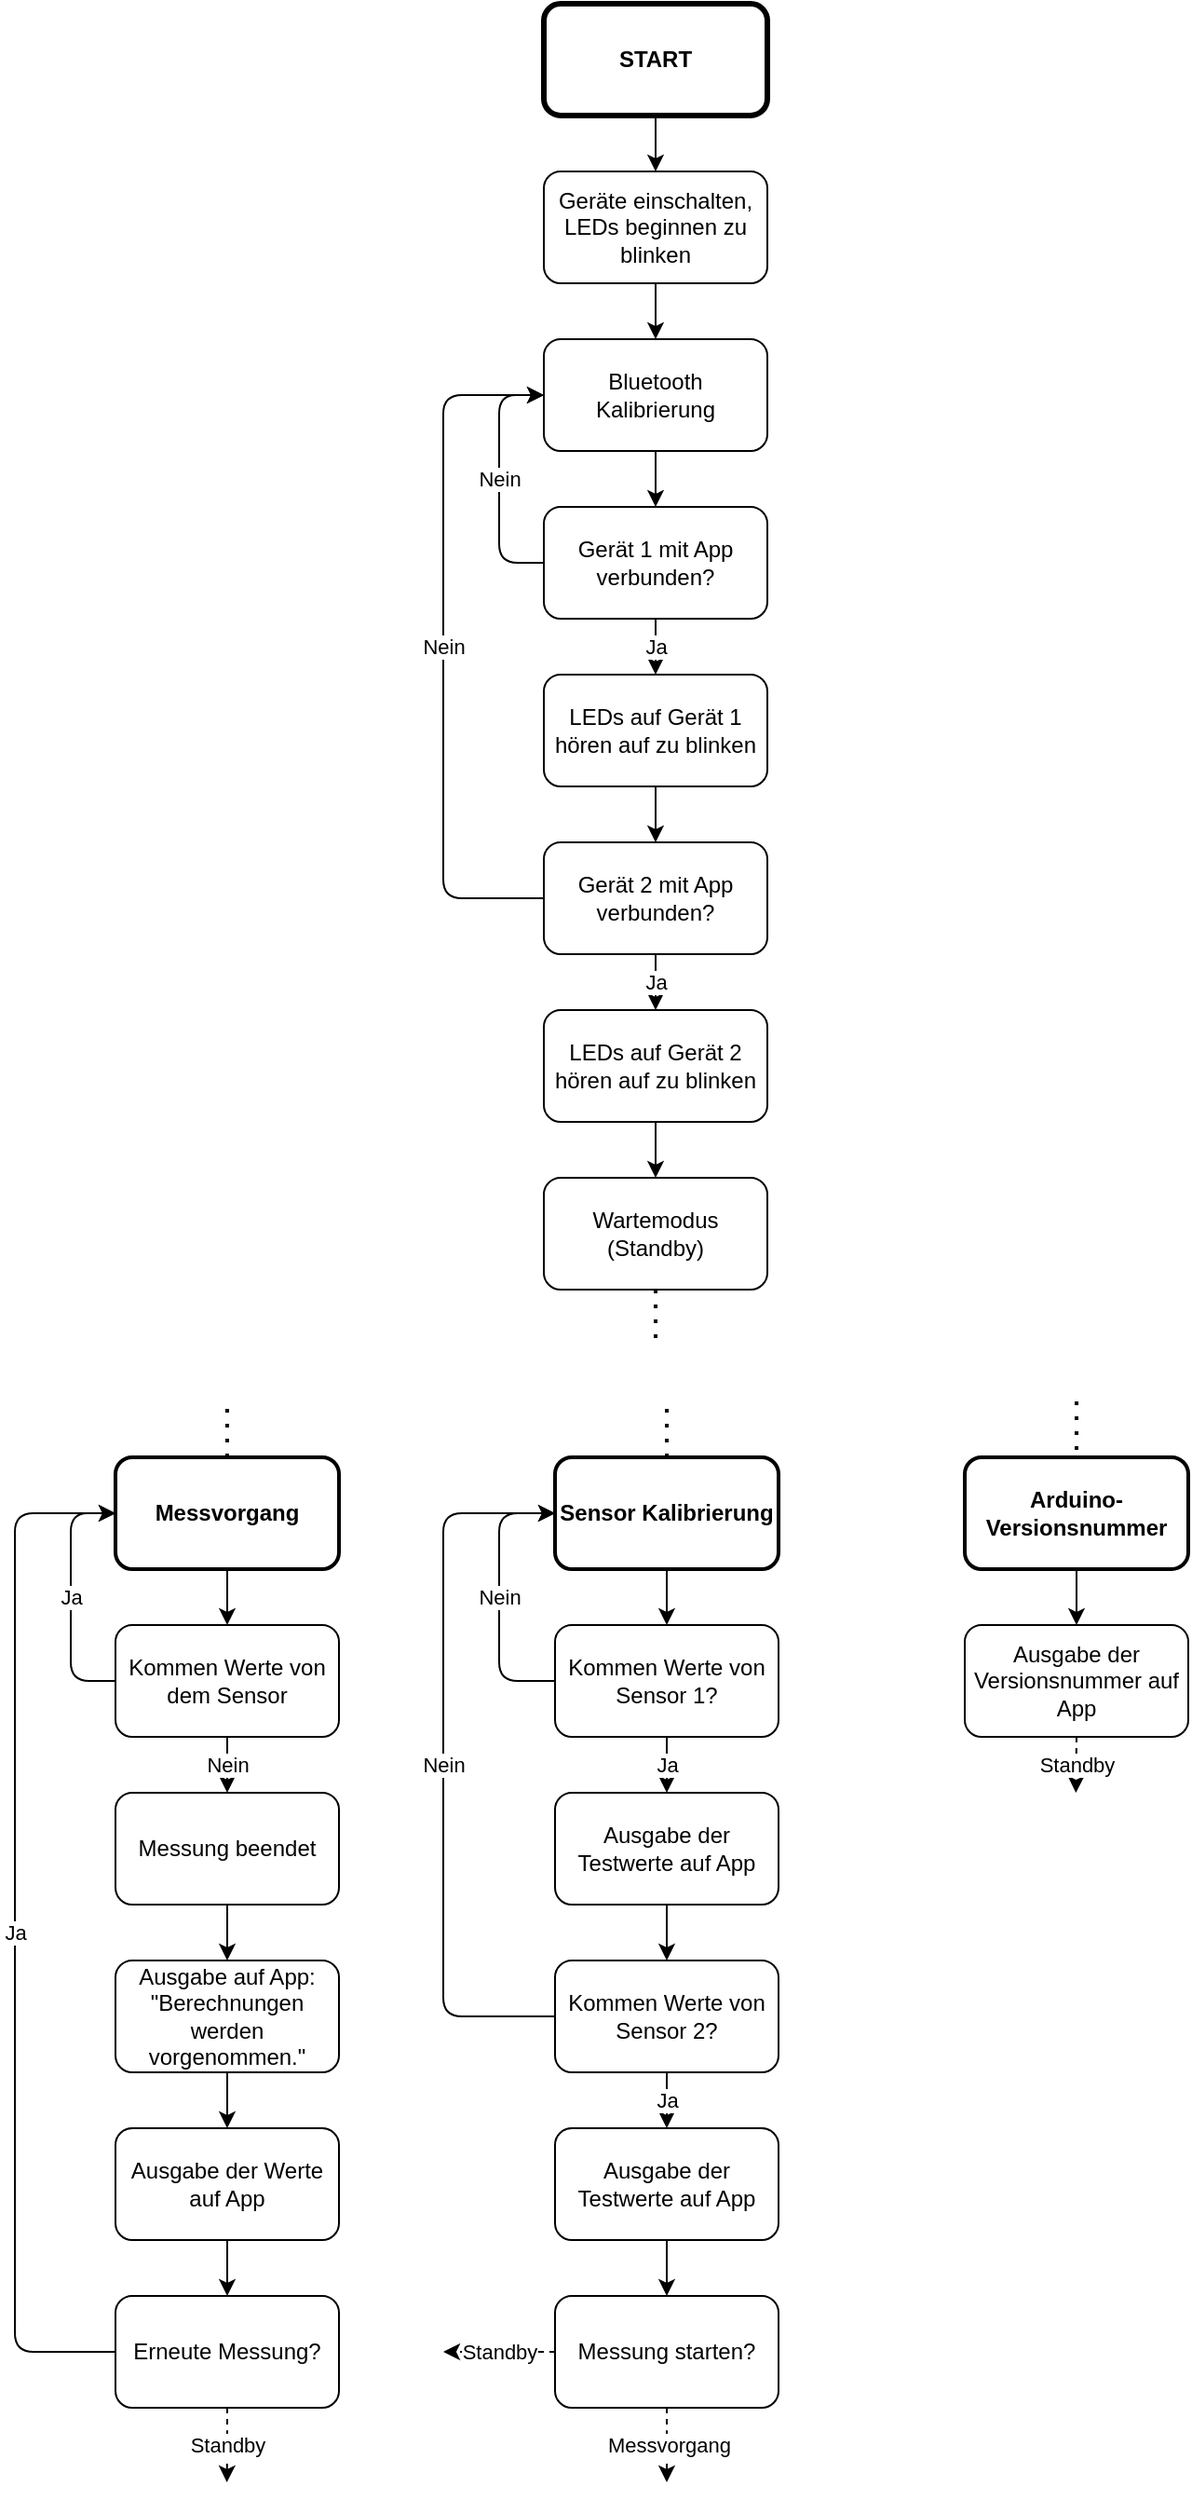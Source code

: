 <mxfile version="14.1.2" type="github">
  <diagram id="u70vDHpy1bNDIQnU0l4g" name="Page-1">
    <mxGraphModel dx="1157" dy="658" grid="1" gridSize="10" guides="1" tooltips="1" connect="1" arrows="1" fold="1" page="1" pageScale="1" pageWidth="827" pageHeight="1169" math="0" shadow="0">
      <root>
        <mxCell id="0" />
        <mxCell id="1" parent="0" />
        <mxCell id="IpWgFy5anoYlp_P7QClt-3" style="edgeStyle=orthogonalEdgeStyle;rounded=0;orthogonalLoop=1;jettySize=auto;html=1;exitX=0.5;exitY=1;exitDx=0;exitDy=0;entryX=0.5;entryY=0;entryDx=0;entryDy=0;" edge="1" parent="1" source="IpWgFy5anoYlp_P7QClt-1" target="IpWgFy5anoYlp_P7QClt-2">
          <mxGeometry relative="1" as="geometry" />
        </mxCell>
        <mxCell id="IpWgFy5anoYlp_P7QClt-1" value="START" style="rounded=1;whiteSpace=wrap;html=1;fontStyle=1;strokeWidth=3;" vertex="1" parent="1">
          <mxGeometry x="344" y="80" width="120" height="60" as="geometry" />
        </mxCell>
        <mxCell id="IpWgFy5anoYlp_P7QClt-6" style="edgeStyle=orthogonalEdgeStyle;rounded=0;orthogonalLoop=1;jettySize=auto;html=1;exitX=0.5;exitY=1;exitDx=0;exitDy=0;entryX=0.5;entryY=0;entryDx=0;entryDy=0;" edge="1" parent="1" source="IpWgFy5anoYlp_P7QClt-2">
          <mxGeometry relative="1" as="geometry">
            <mxPoint x="404" y="260" as="targetPoint" />
          </mxGeometry>
        </mxCell>
        <mxCell id="IpWgFy5anoYlp_P7QClt-2" value="Geräte einschalten, LEDs beginnen zu blinken" style="rounded=1;whiteSpace=wrap;html=1;" vertex="1" parent="1">
          <mxGeometry x="344" y="170" width="120" height="60" as="geometry" />
        </mxCell>
        <mxCell id="IpWgFy5anoYlp_P7QClt-28" value="Nein" style="edgeStyle=orthogonalEdgeStyle;rounded=1;orthogonalLoop=1;jettySize=auto;html=1;exitX=0;exitY=0.5;exitDx=0;exitDy=0;entryX=0;entryY=0.5;entryDx=0;entryDy=0;" edge="1" parent="1" source="IpWgFy5anoYlp_P7QClt-8" target="IpWgFy5anoYlp_P7QClt-9">
          <mxGeometry relative="1" as="geometry">
            <Array as="points">
              <mxPoint x="320" y="380" />
              <mxPoint x="320" y="290" />
            </Array>
          </mxGeometry>
        </mxCell>
        <mxCell id="IpWgFy5anoYlp_P7QClt-67" value="Ja" style="edgeStyle=orthogonalEdgeStyle;rounded=1;orthogonalLoop=1;jettySize=auto;html=1;exitX=0.5;exitY=1;exitDx=0;exitDy=0;entryX=0.5;entryY=0;entryDx=0;entryDy=0;" edge="1" parent="1" source="IpWgFy5anoYlp_P7QClt-8" target="IpWgFy5anoYlp_P7QClt-66">
          <mxGeometry relative="1" as="geometry" />
        </mxCell>
        <mxCell id="IpWgFy5anoYlp_P7QClt-8" value="Gerät 1 mit App verbunden?" style="rounded=1;whiteSpace=wrap;html=1;" vertex="1" parent="1">
          <mxGeometry x="344" y="350" width="120" height="60" as="geometry" />
        </mxCell>
        <mxCell id="IpWgFy5anoYlp_P7QClt-10" style="edgeStyle=orthogonalEdgeStyle;rounded=0;orthogonalLoop=1;jettySize=auto;html=1;exitX=0.5;exitY=1;exitDx=0;exitDy=0;entryX=0.5;entryY=0;entryDx=0;entryDy=0;" edge="1" parent="1" source="IpWgFy5anoYlp_P7QClt-9" target="IpWgFy5anoYlp_P7QClt-8">
          <mxGeometry relative="1" as="geometry" />
        </mxCell>
        <mxCell id="IpWgFy5anoYlp_P7QClt-9" value="Bluetooth Kalibrierung" style="rounded=1;whiteSpace=wrap;html=1;" vertex="1" parent="1">
          <mxGeometry x="344" y="260" width="120" height="60" as="geometry" />
        </mxCell>
        <mxCell id="IpWgFy5anoYlp_P7QClt-71" value="Ja" style="edgeStyle=orthogonalEdgeStyle;rounded=1;orthogonalLoop=1;jettySize=auto;html=1;exitX=0.5;exitY=1;exitDx=0;exitDy=0;entryX=0.5;entryY=0;entryDx=0;entryDy=0;" edge="1" parent="1" source="IpWgFy5anoYlp_P7QClt-11" target="IpWgFy5anoYlp_P7QClt-69">
          <mxGeometry relative="1" as="geometry" />
        </mxCell>
        <mxCell id="IpWgFy5anoYlp_P7QClt-74" value="Nein" style="edgeStyle=orthogonalEdgeStyle;rounded=1;orthogonalLoop=1;jettySize=auto;html=1;exitX=0;exitY=0.5;exitDx=0;exitDy=0;entryX=0;entryY=0.5;entryDx=0;entryDy=0;" edge="1" parent="1" source="IpWgFy5anoYlp_P7QClt-11" target="IpWgFy5anoYlp_P7QClt-9">
          <mxGeometry relative="1" as="geometry">
            <Array as="points">
              <mxPoint x="290" y="560" />
              <mxPoint x="290" y="290" />
            </Array>
          </mxGeometry>
        </mxCell>
        <mxCell id="IpWgFy5anoYlp_P7QClt-11" value="Gerät 2 mit App verbunden?" style="rounded=1;whiteSpace=wrap;html=1;" vertex="1" parent="1">
          <mxGeometry x="344" y="530" width="120" height="60" as="geometry" />
        </mxCell>
        <mxCell id="IpWgFy5anoYlp_P7QClt-36" value="Wartemodus (Standby)" style="rounded=1;whiteSpace=wrap;html=1;strokeWidth=1;gradientColor=none;" vertex="1" parent="1">
          <mxGeometry x="344" y="710" width="120" height="60" as="geometry" />
        </mxCell>
        <mxCell id="IpWgFy5anoYlp_P7QClt-76" style="edgeStyle=orthogonalEdgeStyle;rounded=1;orthogonalLoop=1;jettySize=auto;html=1;exitX=0.5;exitY=1;exitDx=0;exitDy=0;entryX=0.5;entryY=0;entryDx=0;entryDy=0;" edge="1" parent="1" source="IpWgFy5anoYlp_P7QClt-55" target="IpWgFy5anoYlp_P7QClt-75">
          <mxGeometry relative="1" as="geometry" />
        </mxCell>
        <mxCell id="IpWgFy5anoYlp_P7QClt-55" value="&lt;b&gt;Messvorgang&lt;/b&gt;" style="rounded=1;whiteSpace=wrap;html=1;strokeWidth=2;gradientColor=none;" vertex="1" parent="1">
          <mxGeometry x="114" y="860" width="120" height="60" as="geometry" />
        </mxCell>
        <mxCell id="IpWgFy5anoYlp_P7QClt-65" value="" style="endArrow=none;dashed=1;html=1;dashPattern=1 3;strokeWidth=2;exitX=0.5;exitY=1;exitDx=0;exitDy=0;" edge="1" parent="1" source="IpWgFy5anoYlp_P7QClt-36">
          <mxGeometry width="50" height="50" relative="1" as="geometry">
            <mxPoint x="650" y="530" as="sourcePoint" />
            <mxPoint x="404" y="800" as="targetPoint" />
          </mxGeometry>
        </mxCell>
        <mxCell id="IpWgFy5anoYlp_P7QClt-68" style="edgeStyle=orthogonalEdgeStyle;rounded=1;orthogonalLoop=1;jettySize=auto;html=1;exitX=0.5;exitY=1;exitDx=0;exitDy=0;entryX=0.5;entryY=0;entryDx=0;entryDy=0;" edge="1" parent="1" source="IpWgFy5anoYlp_P7QClt-66" target="IpWgFy5anoYlp_P7QClt-11">
          <mxGeometry relative="1" as="geometry" />
        </mxCell>
        <mxCell id="IpWgFy5anoYlp_P7QClt-66" value="LEDs auf Gerät 1 hören auf zu blinken" style="rounded=1;whiteSpace=wrap;html=1;strokeWidth=1;gradientColor=none;" vertex="1" parent="1">
          <mxGeometry x="344" y="440" width="120" height="60" as="geometry" />
        </mxCell>
        <mxCell id="IpWgFy5anoYlp_P7QClt-70" style="edgeStyle=orthogonalEdgeStyle;rounded=1;orthogonalLoop=1;jettySize=auto;html=1;exitX=0.5;exitY=1;exitDx=0;exitDy=0;entryX=0.5;entryY=0;entryDx=0;entryDy=0;" edge="1" parent="1" source="IpWgFy5anoYlp_P7QClt-69" target="IpWgFy5anoYlp_P7QClt-36">
          <mxGeometry relative="1" as="geometry">
            <mxPoint x="404" y="710" as="targetPoint" />
          </mxGeometry>
        </mxCell>
        <mxCell id="IpWgFy5anoYlp_P7QClt-69" value="LEDs auf Gerät 2 hören auf zu blinken" style="rounded=1;whiteSpace=wrap;html=1;strokeWidth=1;gradientColor=none;" vertex="1" parent="1">
          <mxGeometry x="344" y="620" width="120" height="60" as="geometry" />
        </mxCell>
        <mxCell id="IpWgFy5anoYlp_P7QClt-77" value="Ja" style="edgeStyle=orthogonalEdgeStyle;rounded=1;orthogonalLoop=1;jettySize=auto;html=1;exitX=0;exitY=0.5;exitDx=0;exitDy=0;entryX=0;entryY=0.5;entryDx=0;entryDy=0;" edge="1" parent="1" source="IpWgFy5anoYlp_P7QClt-75" target="IpWgFy5anoYlp_P7QClt-55">
          <mxGeometry relative="1" as="geometry">
            <Array as="points">
              <mxPoint x="90" y="980" />
              <mxPoint x="90" y="890" />
            </Array>
          </mxGeometry>
        </mxCell>
        <mxCell id="IpWgFy5anoYlp_P7QClt-79" value="Nein" style="edgeStyle=orthogonalEdgeStyle;rounded=1;orthogonalLoop=1;jettySize=auto;html=1;exitX=0.5;exitY=1;exitDx=0;exitDy=0;entryX=0.5;entryY=0;entryDx=0;entryDy=0;" edge="1" parent="1" source="IpWgFy5anoYlp_P7QClt-75" target="IpWgFy5anoYlp_P7QClt-78">
          <mxGeometry relative="1" as="geometry" />
        </mxCell>
        <mxCell id="IpWgFy5anoYlp_P7QClt-75" value="Kommen Werte von dem Sensor" style="rounded=1;whiteSpace=wrap;html=1;strokeWidth=1;gradientColor=none;" vertex="1" parent="1">
          <mxGeometry x="114" y="950" width="120" height="60" as="geometry" />
        </mxCell>
        <mxCell id="IpWgFy5anoYlp_P7QClt-81" style="edgeStyle=orthogonalEdgeStyle;rounded=1;orthogonalLoop=1;jettySize=auto;html=1;exitX=0.5;exitY=1;exitDx=0;exitDy=0;" edge="1" parent="1" source="IpWgFy5anoYlp_P7QClt-78" target="IpWgFy5anoYlp_P7QClt-80">
          <mxGeometry relative="1" as="geometry" />
        </mxCell>
        <mxCell id="IpWgFy5anoYlp_P7QClt-78" value="Messung beendet" style="rounded=1;whiteSpace=wrap;html=1;strokeWidth=1;gradientColor=none;" vertex="1" parent="1">
          <mxGeometry x="114" y="1040" width="120" height="60" as="geometry" />
        </mxCell>
        <mxCell id="IpWgFy5anoYlp_P7QClt-83" style="edgeStyle=orthogonalEdgeStyle;rounded=1;orthogonalLoop=1;jettySize=auto;html=1;exitX=0.5;exitY=1;exitDx=0;exitDy=0;entryX=0.5;entryY=0;entryDx=0;entryDy=0;" edge="1" parent="1" source="IpWgFy5anoYlp_P7QClt-80" target="IpWgFy5anoYlp_P7QClt-82">
          <mxGeometry relative="1" as="geometry" />
        </mxCell>
        <mxCell id="IpWgFy5anoYlp_P7QClt-80" value="Ausgabe auf App: &quot;Berechnungen werden vorgenommen.&quot;" style="rounded=1;whiteSpace=wrap;html=1;strokeWidth=1;gradientColor=none;" vertex="1" parent="1">
          <mxGeometry x="114" y="1130" width="120" height="60" as="geometry" />
        </mxCell>
        <mxCell id="IpWgFy5anoYlp_P7QClt-89" style="edgeStyle=orthogonalEdgeStyle;rounded=1;orthogonalLoop=1;jettySize=auto;html=1;exitX=0.5;exitY=1;exitDx=0;exitDy=0;entryX=0.5;entryY=0;entryDx=0;entryDy=0;" edge="1" parent="1" source="IpWgFy5anoYlp_P7QClt-82" target="IpWgFy5anoYlp_P7QClt-88">
          <mxGeometry relative="1" as="geometry" />
        </mxCell>
        <mxCell id="IpWgFy5anoYlp_P7QClt-82" value="Ausgabe der Werte auf App" style="rounded=1;whiteSpace=wrap;html=1;strokeWidth=1;gradientColor=none;" vertex="1" parent="1">
          <mxGeometry x="114" y="1220" width="120" height="60" as="geometry" />
        </mxCell>
        <mxCell id="IpWgFy5anoYlp_P7QClt-90" value="Ja" style="edgeStyle=orthogonalEdgeStyle;rounded=1;orthogonalLoop=1;jettySize=auto;html=1;exitX=0;exitY=0.5;exitDx=0;exitDy=0;entryX=0;entryY=0.5;entryDx=0;entryDy=0;" edge="1" parent="1" source="IpWgFy5anoYlp_P7QClt-88" target="IpWgFy5anoYlp_P7QClt-55">
          <mxGeometry relative="1" as="geometry">
            <Array as="points">
              <mxPoint x="60" y="1340" />
              <mxPoint x="60" y="890" />
            </Array>
          </mxGeometry>
        </mxCell>
        <mxCell id="IpWgFy5anoYlp_P7QClt-113" value="Standby" style="edgeStyle=orthogonalEdgeStyle;rounded=1;orthogonalLoop=1;jettySize=auto;html=1;exitX=0.5;exitY=1;exitDx=0;exitDy=0;dashed=1;" edge="1" parent="1" source="IpWgFy5anoYlp_P7QClt-88">
          <mxGeometry relative="1" as="geometry">
            <mxPoint x="173.833" y="1410" as="targetPoint" />
          </mxGeometry>
        </mxCell>
        <mxCell id="IpWgFy5anoYlp_P7QClt-88" value="Erneute Messung?" style="rounded=1;whiteSpace=wrap;html=1;strokeWidth=1;gradientColor=none;" vertex="1" parent="1">
          <mxGeometry x="114" y="1310" width="120" height="60" as="geometry" />
        </mxCell>
        <mxCell id="IpWgFy5anoYlp_P7QClt-100" style="edgeStyle=orthogonalEdgeStyle;rounded=1;orthogonalLoop=1;jettySize=auto;html=1;exitX=0.5;exitY=1;exitDx=0;exitDy=0;entryX=0.5;entryY=0;entryDx=0;entryDy=0;" edge="1" parent="1" source="IpWgFy5anoYlp_P7QClt-98" target="IpWgFy5anoYlp_P7QClt-99">
          <mxGeometry relative="1" as="geometry" />
        </mxCell>
        <mxCell id="IpWgFy5anoYlp_P7QClt-98" value="Sensor Kalibrierung" style="rounded=1;whiteSpace=wrap;html=1;strokeWidth=2;gradientColor=none;fontStyle=1" vertex="1" parent="1">
          <mxGeometry x="350" y="860" width="120" height="60" as="geometry" />
        </mxCell>
        <mxCell id="IpWgFy5anoYlp_P7QClt-101" value="Nein" style="edgeStyle=orthogonalEdgeStyle;rounded=1;orthogonalLoop=1;jettySize=auto;html=1;exitX=0;exitY=0.5;exitDx=0;exitDy=0;entryX=0;entryY=0.5;entryDx=0;entryDy=0;" edge="1" parent="1" source="IpWgFy5anoYlp_P7QClt-99" target="IpWgFy5anoYlp_P7QClt-98">
          <mxGeometry relative="1" as="geometry">
            <Array as="points">
              <mxPoint x="320" y="980" />
              <mxPoint x="320" y="890" />
            </Array>
          </mxGeometry>
        </mxCell>
        <mxCell id="IpWgFy5anoYlp_P7QClt-105" value="Ja" style="edgeStyle=orthogonalEdgeStyle;rounded=1;orthogonalLoop=1;jettySize=auto;html=1;exitX=0.5;exitY=1;exitDx=0;exitDy=0;entryX=0.5;entryY=0;entryDx=0;entryDy=0;" edge="1" parent="1" source="IpWgFy5anoYlp_P7QClt-99" target="IpWgFy5anoYlp_P7QClt-103">
          <mxGeometry relative="1" as="geometry" />
        </mxCell>
        <mxCell id="IpWgFy5anoYlp_P7QClt-99" value="Kommen Werte von Sensor 1?" style="rounded=1;whiteSpace=wrap;html=1;strokeWidth=1;gradientColor=none;" vertex="1" parent="1">
          <mxGeometry x="350" y="950" width="120" height="60" as="geometry" />
        </mxCell>
        <mxCell id="IpWgFy5anoYlp_P7QClt-107" value="Nein" style="edgeStyle=orthogonalEdgeStyle;rounded=1;orthogonalLoop=1;jettySize=auto;html=1;exitX=0;exitY=0.5;exitDx=0;exitDy=0;entryX=0;entryY=0.5;entryDx=0;entryDy=0;" edge="1" parent="1" source="IpWgFy5anoYlp_P7QClt-102" target="IpWgFy5anoYlp_P7QClt-98">
          <mxGeometry relative="1" as="geometry">
            <Array as="points">
              <mxPoint x="290" y="1160" />
              <mxPoint x="290" y="890" />
            </Array>
          </mxGeometry>
        </mxCell>
        <mxCell id="IpWgFy5anoYlp_P7QClt-110" value="Ja" style="edgeStyle=orthogonalEdgeStyle;rounded=1;orthogonalLoop=1;jettySize=auto;html=1;exitX=0.5;exitY=1;exitDx=0;exitDy=0;entryX=0.5;entryY=0;entryDx=0;entryDy=0;" edge="1" parent="1" source="IpWgFy5anoYlp_P7QClt-102" target="IpWgFy5anoYlp_P7QClt-108">
          <mxGeometry relative="1" as="geometry" />
        </mxCell>
        <mxCell id="IpWgFy5anoYlp_P7QClt-102" value="Kommen Werte von Sensor 2?" style="rounded=1;whiteSpace=wrap;html=1;strokeWidth=1;gradientColor=none;" vertex="1" parent="1">
          <mxGeometry x="350" y="1130" width="120" height="60" as="geometry" />
        </mxCell>
        <mxCell id="IpWgFy5anoYlp_P7QClt-106" style="edgeStyle=orthogonalEdgeStyle;rounded=1;orthogonalLoop=1;jettySize=auto;html=1;exitX=0.5;exitY=1;exitDx=0;exitDy=0;entryX=0.5;entryY=0;entryDx=0;entryDy=0;" edge="1" parent="1" source="IpWgFy5anoYlp_P7QClt-103" target="IpWgFy5anoYlp_P7QClt-102">
          <mxGeometry relative="1" as="geometry" />
        </mxCell>
        <mxCell id="IpWgFy5anoYlp_P7QClt-103" value="Ausgabe der Testwerte auf App" style="rounded=1;whiteSpace=wrap;html=1;strokeWidth=1;gradientColor=none;" vertex="1" parent="1">
          <mxGeometry x="350" y="1040" width="120" height="60" as="geometry" />
        </mxCell>
        <mxCell id="IpWgFy5anoYlp_P7QClt-116" style="edgeStyle=orthogonalEdgeStyle;rounded=1;orthogonalLoop=1;jettySize=auto;html=1;exitX=0.5;exitY=1;exitDx=0;exitDy=0;entryX=0.5;entryY=0;entryDx=0;entryDy=0;" edge="1" parent="1" source="IpWgFy5anoYlp_P7QClt-108" target="IpWgFy5anoYlp_P7QClt-115">
          <mxGeometry relative="1" as="geometry" />
        </mxCell>
        <mxCell id="IpWgFy5anoYlp_P7QClt-108" value="Ausgabe der Testwerte auf App" style="rounded=1;whiteSpace=wrap;html=1;strokeWidth=1;gradientColor=none;" vertex="1" parent="1">
          <mxGeometry x="350" y="1220" width="120" height="60" as="geometry" />
        </mxCell>
        <mxCell id="IpWgFy5anoYlp_P7QClt-133" value="Messvorgang" style="edgeStyle=orthogonalEdgeStyle;rounded=1;orthogonalLoop=1;jettySize=auto;html=1;exitX=0.5;exitY=1;exitDx=0;exitDy=0;dashed=1;" edge="1" parent="1" source="IpWgFy5anoYlp_P7QClt-115">
          <mxGeometry relative="1" as="geometry">
            <mxPoint x="410" y="1410" as="targetPoint" />
          </mxGeometry>
        </mxCell>
        <mxCell id="IpWgFy5anoYlp_P7QClt-134" value="Standby" style="edgeStyle=orthogonalEdgeStyle;rounded=1;orthogonalLoop=1;jettySize=auto;html=1;exitX=0;exitY=0.5;exitDx=0;exitDy=0;dashed=1;" edge="1" parent="1" source="IpWgFy5anoYlp_P7QClt-115">
          <mxGeometry relative="1" as="geometry">
            <mxPoint x="290" y="1340" as="targetPoint" />
          </mxGeometry>
        </mxCell>
        <mxCell id="IpWgFy5anoYlp_P7QClt-115" value="Messung starten?" style="rounded=1;whiteSpace=wrap;html=1;strokeWidth=1;gradientColor=none;" vertex="1" parent="1">
          <mxGeometry x="350" y="1310" width="120" height="60" as="geometry" />
        </mxCell>
        <mxCell id="IpWgFy5anoYlp_P7QClt-131" value="" style="endArrow=none;dashed=1;html=1;dashPattern=1 3;strokeWidth=2;exitX=0.5;exitY=0;exitDx=0;exitDy=0;" edge="1" parent="1" source="IpWgFy5anoYlp_P7QClt-98">
          <mxGeometry width="50" height="50" relative="1" as="geometry">
            <mxPoint x="430" y="760" as="sourcePoint" />
            <mxPoint x="410" y="830" as="targetPoint" />
          </mxGeometry>
        </mxCell>
        <mxCell id="IpWgFy5anoYlp_P7QClt-132" value="" style="endArrow=none;dashed=1;html=1;dashPattern=1 3;strokeWidth=2;exitX=0.5;exitY=0;exitDx=0;exitDy=0;" edge="1" parent="1" source="IpWgFy5anoYlp_P7QClt-55">
          <mxGeometry width="50" height="50" relative="1" as="geometry">
            <mxPoint x="430" y="760" as="sourcePoint" />
            <mxPoint x="174" y="830" as="targetPoint" />
          </mxGeometry>
        </mxCell>
        <mxCell id="IpWgFy5anoYlp_P7QClt-137" style="edgeStyle=orthogonalEdgeStyle;rounded=1;orthogonalLoop=1;jettySize=auto;html=1;exitX=0.5;exitY=1;exitDx=0;exitDy=0;entryX=0.5;entryY=0;entryDx=0;entryDy=0;" edge="1" parent="1" source="IpWgFy5anoYlp_P7QClt-135" target="IpWgFy5anoYlp_P7QClt-136">
          <mxGeometry relative="1" as="geometry" />
        </mxCell>
        <mxCell id="IpWgFy5anoYlp_P7QClt-135" value="Arduino-Versionsnummer" style="rounded=1;whiteSpace=wrap;html=1;strokeWidth=2;gradientColor=none;fontStyle=1" vertex="1" parent="1">
          <mxGeometry x="570" y="860" width="120" height="60" as="geometry" />
        </mxCell>
        <mxCell id="IpWgFy5anoYlp_P7QClt-139" value="Standby" style="edgeStyle=orthogonalEdgeStyle;rounded=1;orthogonalLoop=1;jettySize=auto;html=1;exitX=0.5;exitY=1;exitDx=0;exitDy=0;dashed=1;" edge="1" parent="1" source="IpWgFy5anoYlp_P7QClt-136">
          <mxGeometry relative="1" as="geometry">
            <mxPoint x="629.667" y="1040" as="targetPoint" />
          </mxGeometry>
        </mxCell>
        <mxCell id="IpWgFy5anoYlp_P7QClt-136" value="Ausgabe der Versionsnummer auf App" style="rounded=1;whiteSpace=wrap;html=1;strokeWidth=1;gradientColor=none;" vertex="1" parent="1">
          <mxGeometry x="570" y="950" width="120" height="60" as="geometry" />
        </mxCell>
        <mxCell id="IpWgFy5anoYlp_P7QClt-138" value="" style="endArrow=none;dashed=1;html=1;dashPattern=1 3;strokeWidth=2;entryX=0.5;entryY=0;entryDx=0;entryDy=0;" edge="1" parent="1" target="IpWgFy5anoYlp_P7QClt-135">
          <mxGeometry width="50" height="50" relative="1" as="geometry">
            <mxPoint x="630" y="830" as="sourcePoint" />
            <mxPoint x="480" y="970" as="targetPoint" />
          </mxGeometry>
        </mxCell>
      </root>
    </mxGraphModel>
  </diagram>
</mxfile>
